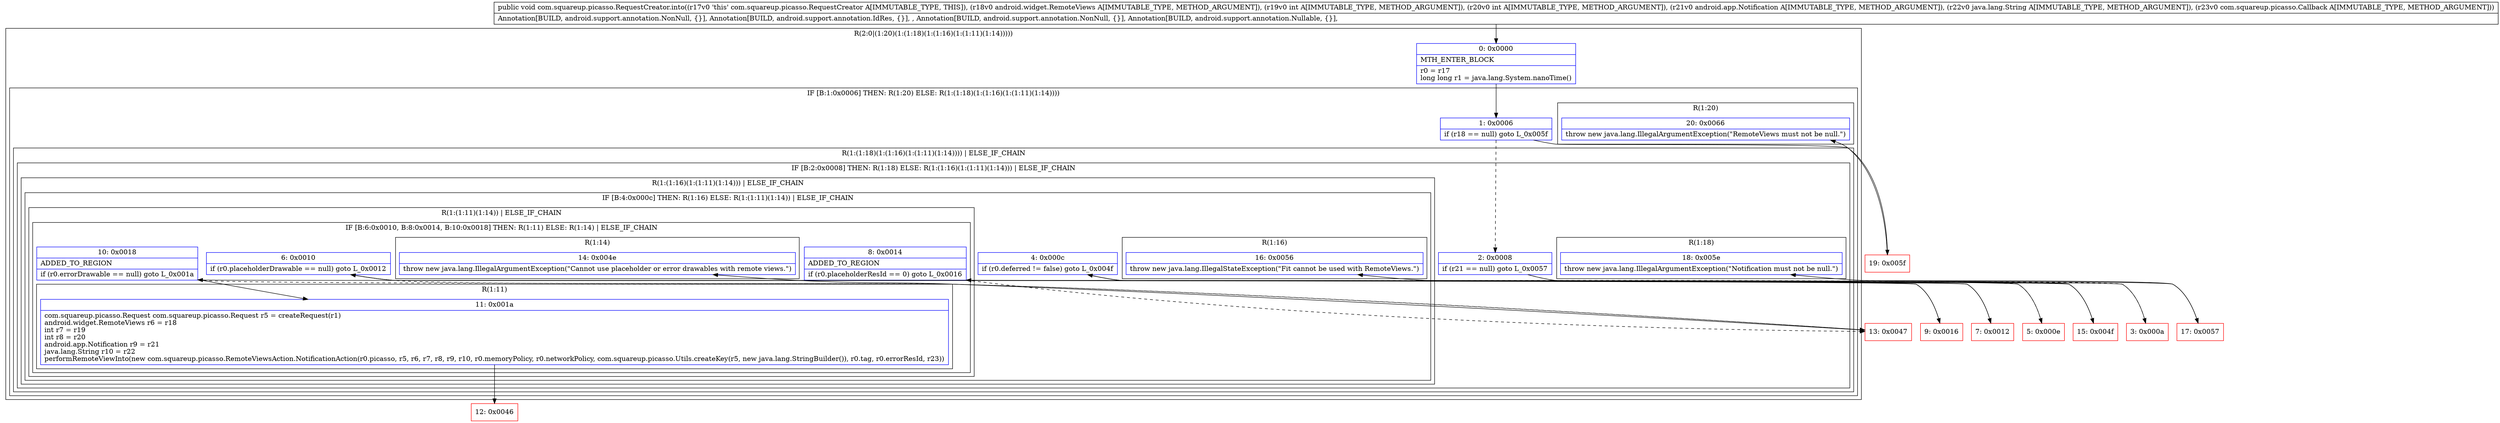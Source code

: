 digraph "CFG forcom.squareup.picasso.RequestCreator.into(Landroid\/widget\/RemoteViews;IILandroid\/app\/Notification;Ljava\/lang\/String;Lcom\/squareup\/picasso\/Callback;)V" {
subgraph cluster_Region_234422983 {
label = "R(2:0|(1:20)(1:(1:18)(1:(1:16)(1:(1:11)(1:14)))))";
node [shape=record,color=blue];
Node_0 [shape=record,label="{0\:\ 0x0000|MTH_ENTER_BLOCK\l|r0 = r17\llong long r1 = java.lang.System.nanoTime()\l}"];
subgraph cluster_IfRegion_1632331243 {
label = "IF [B:1:0x0006] THEN: R(1:20) ELSE: R(1:(1:18)(1:(1:16)(1:(1:11)(1:14))))";
node [shape=record,color=blue];
Node_1 [shape=record,label="{1\:\ 0x0006|if (r18 == null) goto L_0x005f\l}"];
subgraph cluster_Region_1191775920 {
label = "R(1:20)";
node [shape=record,color=blue];
Node_20 [shape=record,label="{20\:\ 0x0066|throw new java.lang.IllegalArgumentException(\"RemoteViews must not be null.\")\l}"];
}
subgraph cluster_Region_2073430372 {
label = "R(1:(1:18)(1:(1:16)(1:(1:11)(1:14)))) | ELSE_IF_CHAIN\l";
node [shape=record,color=blue];
subgraph cluster_IfRegion_1576988012 {
label = "IF [B:2:0x0008] THEN: R(1:18) ELSE: R(1:(1:16)(1:(1:11)(1:14))) | ELSE_IF_CHAIN\l";
node [shape=record,color=blue];
Node_2 [shape=record,label="{2\:\ 0x0008|if (r21 == null) goto L_0x0057\l}"];
subgraph cluster_Region_1730199301 {
label = "R(1:18)";
node [shape=record,color=blue];
Node_18 [shape=record,label="{18\:\ 0x005e|throw new java.lang.IllegalArgumentException(\"Notification must not be null.\")\l}"];
}
subgraph cluster_Region_1750290911 {
label = "R(1:(1:16)(1:(1:11)(1:14))) | ELSE_IF_CHAIN\l";
node [shape=record,color=blue];
subgraph cluster_IfRegion_591771800 {
label = "IF [B:4:0x000c] THEN: R(1:16) ELSE: R(1:(1:11)(1:14)) | ELSE_IF_CHAIN\l";
node [shape=record,color=blue];
Node_4 [shape=record,label="{4\:\ 0x000c|if (r0.deferred != false) goto L_0x004f\l}"];
subgraph cluster_Region_159032337 {
label = "R(1:16)";
node [shape=record,color=blue];
Node_16 [shape=record,label="{16\:\ 0x0056|throw new java.lang.IllegalStateException(\"Fit cannot be used with RemoteViews.\")\l}"];
}
subgraph cluster_Region_1799420588 {
label = "R(1:(1:11)(1:14)) | ELSE_IF_CHAIN\l";
node [shape=record,color=blue];
subgraph cluster_IfRegion_435127218 {
label = "IF [B:6:0x0010, B:8:0x0014, B:10:0x0018] THEN: R(1:11) ELSE: R(1:14) | ELSE_IF_CHAIN\l";
node [shape=record,color=blue];
Node_6 [shape=record,label="{6\:\ 0x0010|if (r0.placeholderDrawable == null) goto L_0x0012\l}"];
Node_8 [shape=record,label="{8\:\ 0x0014|ADDED_TO_REGION\l|if (r0.placeholderResId == 0) goto L_0x0016\l}"];
Node_10 [shape=record,label="{10\:\ 0x0018|ADDED_TO_REGION\l|if (r0.errorDrawable == null) goto L_0x001a\l}"];
subgraph cluster_Region_80927592 {
label = "R(1:11)";
node [shape=record,color=blue];
Node_11 [shape=record,label="{11\:\ 0x001a|com.squareup.picasso.Request com.squareup.picasso.Request r5 = createRequest(r1)\landroid.widget.RemoteViews r6 = r18\lint r7 = r19\lint r8 = r20\landroid.app.Notification r9 = r21\ljava.lang.String r10 = r22\lperformRemoteViewInto(new com.squareup.picasso.RemoteViewsAction.NotificationAction(r0.picasso, r5, r6, r7, r8, r9, r10, r0.memoryPolicy, r0.networkPolicy, com.squareup.picasso.Utils.createKey(r5, new java.lang.StringBuilder()), r0.tag, r0.errorResId, r23))\l}"];
}
subgraph cluster_Region_392198511 {
label = "R(1:14)";
node [shape=record,color=blue];
Node_14 [shape=record,label="{14\:\ 0x004e|throw new java.lang.IllegalArgumentException(\"Cannot use placeholder or error drawables with remote views.\")\l}"];
}
}
}
}
}
}
}
}
}
Node_3 [shape=record,color=red,label="{3\:\ 0x000a}"];
Node_5 [shape=record,color=red,label="{5\:\ 0x000e}"];
Node_7 [shape=record,color=red,label="{7\:\ 0x0012}"];
Node_9 [shape=record,color=red,label="{9\:\ 0x0016}"];
Node_12 [shape=record,color=red,label="{12\:\ 0x0046}"];
Node_13 [shape=record,color=red,label="{13\:\ 0x0047}"];
Node_15 [shape=record,color=red,label="{15\:\ 0x004f}"];
Node_17 [shape=record,color=red,label="{17\:\ 0x0057}"];
Node_19 [shape=record,color=red,label="{19\:\ 0x005f}"];
MethodNode[shape=record,label="{public void com.squareup.picasso.RequestCreator.into((r17v0 'this' com.squareup.picasso.RequestCreator A[IMMUTABLE_TYPE, THIS]), (r18v0 android.widget.RemoteViews A[IMMUTABLE_TYPE, METHOD_ARGUMENT]), (r19v0 int A[IMMUTABLE_TYPE, METHOD_ARGUMENT]), (r20v0 int A[IMMUTABLE_TYPE, METHOD_ARGUMENT]), (r21v0 android.app.Notification A[IMMUTABLE_TYPE, METHOD_ARGUMENT]), (r22v0 java.lang.String A[IMMUTABLE_TYPE, METHOD_ARGUMENT]), (r23v0 com.squareup.picasso.Callback A[IMMUTABLE_TYPE, METHOD_ARGUMENT]))  | Annotation[BUILD, android.support.annotation.NonNull, \{\}], Annotation[BUILD, android.support.annotation.IdRes, \{\}], , Annotation[BUILD, android.support.annotation.NonNull, \{\}], Annotation[BUILD, android.support.annotation.Nullable, \{\}], \l}"];
MethodNode -> Node_0;
Node_0 -> Node_1;
Node_1 -> Node_2[style=dashed];
Node_1 -> Node_19;
Node_2 -> Node_3[style=dashed];
Node_2 -> Node_17;
Node_4 -> Node_5[style=dashed];
Node_4 -> Node_15;
Node_6 -> Node_7;
Node_6 -> Node_13[style=dashed];
Node_8 -> Node_9;
Node_8 -> Node_13[style=dashed];
Node_10 -> Node_11;
Node_10 -> Node_13[style=dashed];
Node_11 -> Node_12;
Node_3 -> Node_4;
Node_5 -> Node_6;
Node_7 -> Node_8;
Node_9 -> Node_10;
Node_13 -> Node_14;
Node_15 -> Node_16;
Node_17 -> Node_18;
Node_19 -> Node_20;
}

